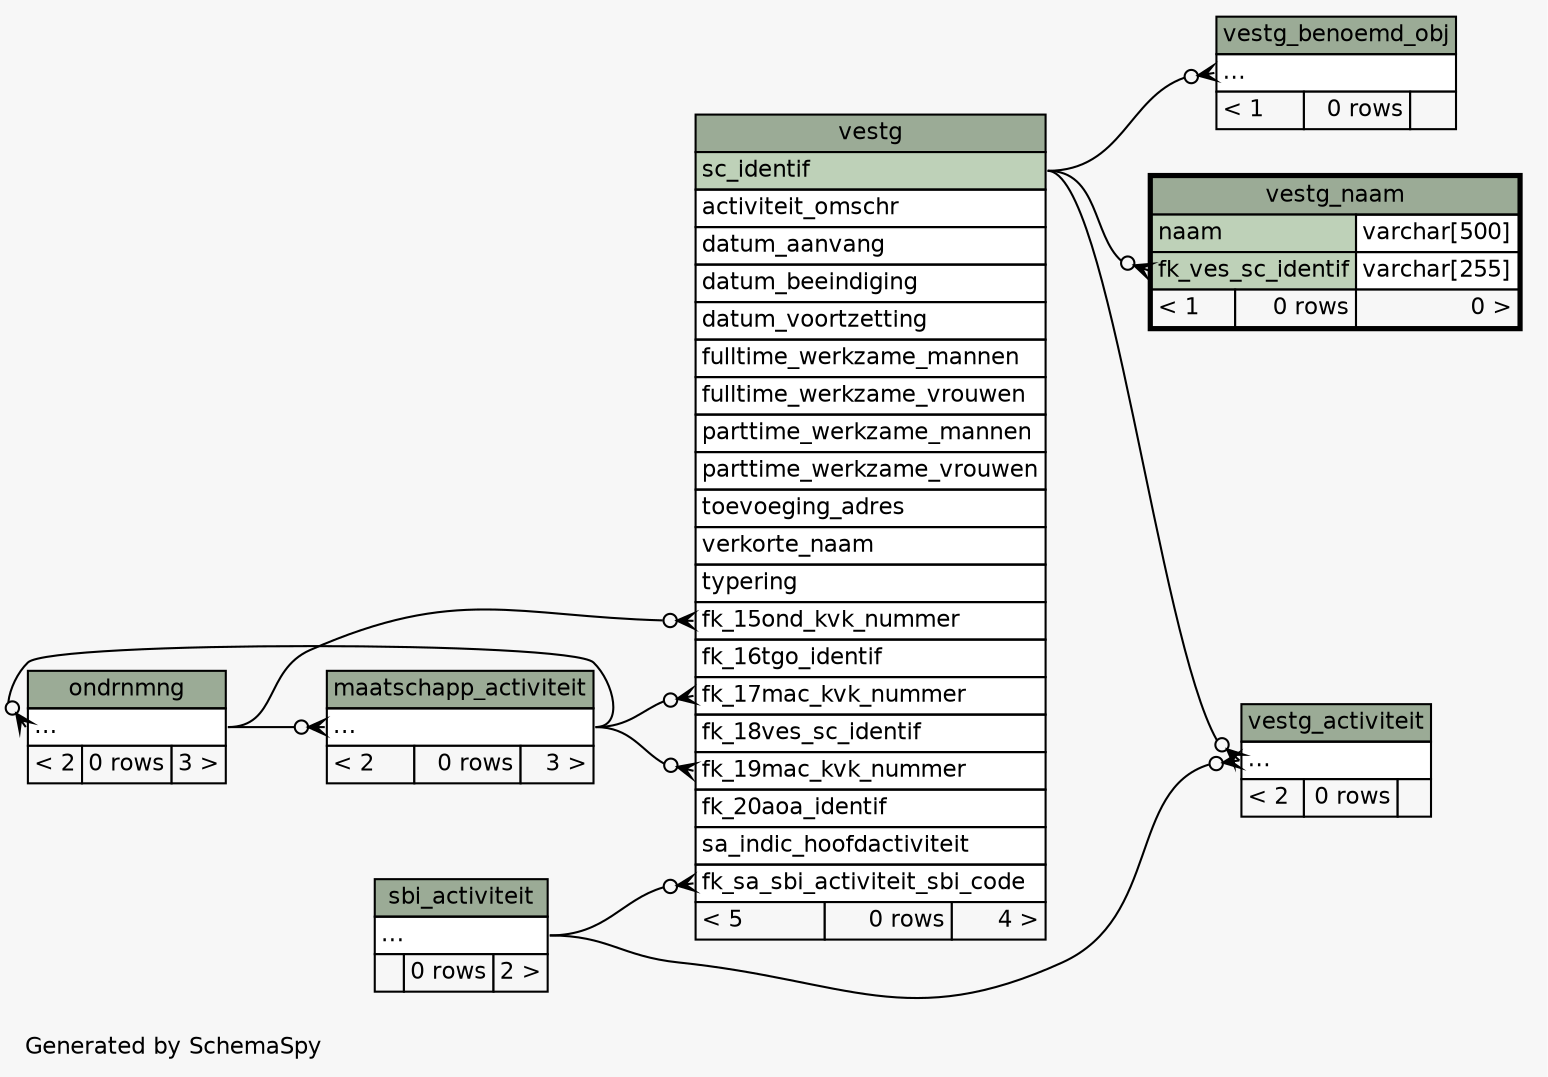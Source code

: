// dot 2.40.1 on Linux 4.18.0-13-generic
// SchemaSpy rev Unknown
digraph "twoDegreesRelationshipsDiagram" {
  graph [
    rankdir="RL"
    bgcolor="#f7f7f7"
    label="\nGenerated by SchemaSpy"
    labeljust="l"
    nodesep="0.18"
    ranksep="0.46"
    fontname="Helvetica"
    fontsize="11"
  ];
  node [
    fontname="Helvetica"
    fontsize="11"
    shape="plaintext"
  ];
  edge [
    arrowsize="0.8"
  ];
  "maatschapp_activiteit":"elipses":w -> "ondrnmng":"elipses":e [arrowhead=none dir=back arrowtail=crowodot];
  "ondrnmng":"elipses":w -> "maatschapp_activiteit":"elipses":e [arrowhead=none dir=back arrowtail=crowodot];
  "vestg":"fk_15ond_kvk_nummer":w -> "ondrnmng":"elipses":e [arrowhead=none dir=back arrowtail=crowodot];
  "vestg":"fk_17mac_kvk_nummer":w -> "maatschapp_activiteit":"elipses":e [arrowhead=none dir=back arrowtail=crowodot];
  "vestg":"fk_19mac_kvk_nummer":w -> "maatschapp_activiteit":"elipses":e [arrowhead=none dir=back arrowtail=crowodot];
  "vestg":"fk_sa_sbi_activiteit_sbi_code":w -> "sbi_activiteit":"elipses":e [arrowhead=none dir=back arrowtail=crowodot];
  "vestg_activiteit":"elipses":w -> "sbi_activiteit":"elipses":e [arrowhead=none dir=back arrowtail=crowodot];
  "vestg_activiteit":"elipses":w -> "vestg":"sc_identif":e [arrowhead=none dir=back arrowtail=crowodot];
  "vestg_benoemd_obj":"elipses":w -> "vestg":"sc_identif":e [arrowhead=none dir=back arrowtail=crowodot];
  "vestg_naam":"fk_ves_sc_identif":w -> "vestg":"sc_identif":e [arrowhead=none dir=back arrowtail=crowodot];
  "maatschapp_activiteit" [
    label=<
    <TABLE BORDER="0" CELLBORDER="1" CELLSPACING="0" BGCOLOR="#ffffff">
      <TR><TD COLSPAN="3" BGCOLOR="#9bab96" ALIGN="CENTER">maatschapp_activiteit</TD></TR>
      <TR><TD PORT="elipses" COLSPAN="3" ALIGN="LEFT">...</TD></TR>
      <TR><TD ALIGN="LEFT" BGCOLOR="#f7f7f7">&lt; 2</TD><TD ALIGN="RIGHT" BGCOLOR="#f7f7f7">0 rows</TD><TD ALIGN="RIGHT" BGCOLOR="#f7f7f7">3 &gt;</TD></TR>
    </TABLE>>
    URL="maatschapp_activiteit.html"
    tooltip="maatschapp_activiteit"
  ];
  "ondrnmng" [
    label=<
    <TABLE BORDER="0" CELLBORDER="1" CELLSPACING="0" BGCOLOR="#ffffff">
      <TR><TD COLSPAN="3" BGCOLOR="#9bab96" ALIGN="CENTER">ondrnmng</TD></TR>
      <TR><TD PORT="elipses" COLSPAN="3" ALIGN="LEFT">...</TD></TR>
      <TR><TD ALIGN="LEFT" BGCOLOR="#f7f7f7">&lt; 2</TD><TD ALIGN="RIGHT" BGCOLOR="#f7f7f7">0 rows</TD><TD ALIGN="RIGHT" BGCOLOR="#f7f7f7">3 &gt;</TD></TR>
    </TABLE>>
    URL="ondrnmng.html"
    tooltip="ondrnmng"
  ];
  "sbi_activiteit" [
    label=<
    <TABLE BORDER="0" CELLBORDER="1" CELLSPACING="0" BGCOLOR="#ffffff">
      <TR><TD COLSPAN="3" BGCOLOR="#9bab96" ALIGN="CENTER">sbi_activiteit</TD></TR>
      <TR><TD PORT="elipses" COLSPAN="3" ALIGN="LEFT">...</TD></TR>
      <TR><TD ALIGN="LEFT" BGCOLOR="#f7f7f7">  </TD><TD ALIGN="RIGHT" BGCOLOR="#f7f7f7">0 rows</TD><TD ALIGN="RIGHT" BGCOLOR="#f7f7f7">2 &gt;</TD></TR>
    </TABLE>>
    URL="sbi_activiteit.html"
    tooltip="sbi_activiteit"
  ];
  "vestg" [
    label=<
    <TABLE BORDER="0" CELLBORDER="1" CELLSPACING="0" BGCOLOR="#ffffff">
      <TR><TD COLSPAN="3" BGCOLOR="#9bab96" ALIGN="CENTER">vestg</TD></TR>
      <TR><TD PORT="sc_identif" COLSPAN="3" BGCOLOR="#bed1b8" ALIGN="LEFT">sc_identif</TD></TR>
      <TR><TD PORT="activiteit_omschr" COLSPAN="3" ALIGN="LEFT">activiteit_omschr</TD></TR>
      <TR><TD PORT="datum_aanvang" COLSPAN="3" ALIGN="LEFT">datum_aanvang</TD></TR>
      <TR><TD PORT="datum_beeindiging" COLSPAN="3" ALIGN="LEFT">datum_beeindiging</TD></TR>
      <TR><TD PORT="datum_voortzetting" COLSPAN="3" ALIGN="LEFT">datum_voortzetting</TD></TR>
      <TR><TD PORT="fulltime_werkzame_mannen" COLSPAN="3" ALIGN="LEFT">fulltime_werkzame_mannen</TD></TR>
      <TR><TD PORT="fulltime_werkzame_vrouwen" COLSPAN="3" ALIGN="LEFT">fulltime_werkzame_vrouwen</TD></TR>
      <TR><TD PORT="parttime_werkzame_mannen" COLSPAN="3" ALIGN="LEFT">parttime_werkzame_mannen</TD></TR>
      <TR><TD PORT="parttime_werkzame_vrouwen" COLSPAN="3" ALIGN="LEFT">parttime_werkzame_vrouwen</TD></TR>
      <TR><TD PORT="toevoeging_adres" COLSPAN="3" ALIGN="LEFT">toevoeging_adres</TD></TR>
      <TR><TD PORT="verkorte_naam" COLSPAN="3" ALIGN="LEFT">verkorte_naam</TD></TR>
      <TR><TD PORT="typering" COLSPAN="3" ALIGN="LEFT">typering</TD></TR>
      <TR><TD PORT="fk_15ond_kvk_nummer" COLSPAN="3" ALIGN="LEFT">fk_15ond_kvk_nummer</TD></TR>
      <TR><TD PORT="fk_16tgo_identif" COLSPAN="3" ALIGN="LEFT">fk_16tgo_identif</TD></TR>
      <TR><TD PORT="fk_17mac_kvk_nummer" COLSPAN="3" ALIGN="LEFT">fk_17mac_kvk_nummer</TD></TR>
      <TR><TD PORT="fk_18ves_sc_identif" COLSPAN="3" ALIGN="LEFT">fk_18ves_sc_identif</TD></TR>
      <TR><TD PORT="fk_19mac_kvk_nummer" COLSPAN="3" ALIGN="LEFT">fk_19mac_kvk_nummer</TD></TR>
      <TR><TD PORT="fk_20aoa_identif" COLSPAN="3" ALIGN="LEFT">fk_20aoa_identif</TD></TR>
      <TR><TD PORT="sa_indic_hoofdactiviteit" COLSPAN="3" ALIGN="LEFT">sa_indic_hoofdactiviteit</TD></TR>
      <TR><TD PORT="fk_sa_sbi_activiteit_sbi_code" COLSPAN="3" ALIGN="LEFT">fk_sa_sbi_activiteit_sbi_code</TD></TR>
      <TR><TD ALIGN="LEFT" BGCOLOR="#f7f7f7">&lt; 5</TD><TD ALIGN="RIGHT" BGCOLOR="#f7f7f7">0 rows</TD><TD ALIGN="RIGHT" BGCOLOR="#f7f7f7">4 &gt;</TD></TR>
    </TABLE>>
    URL="vestg.html"
    tooltip="vestg"
  ];
  "vestg_activiteit" [
    label=<
    <TABLE BORDER="0" CELLBORDER="1" CELLSPACING="0" BGCOLOR="#ffffff">
      <TR><TD COLSPAN="3" BGCOLOR="#9bab96" ALIGN="CENTER">vestg_activiteit</TD></TR>
      <TR><TD PORT="elipses" COLSPAN="3" ALIGN="LEFT">...</TD></TR>
      <TR><TD ALIGN="LEFT" BGCOLOR="#f7f7f7">&lt; 2</TD><TD ALIGN="RIGHT" BGCOLOR="#f7f7f7">0 rows</TD><TD ALIGN="RIGHT" BGCOLOR="#f7f7f7">  </TD></TR>
    </TABLE>>
    URL="vestg_activiteit.html"
    tooltip="vestg_activiteit"
  ];
  "vestg_benoemd_obj" [
    label=<
    <TABLE BORDER="0" CELLBORDER="1" CELLSPACING="0" BGCOLOR="#ffffff">
      <TR><TD COLSPAN="3" BGCOLOR="#9bab96" ALIGN="CENTER">vestg_benoemd_obj</TD></TR>
      <TR><TD PORT="elipses" COLSPAN="3" ALIGN="LEFT">...</TD></TR>
      <TR><TD ALIGN="LEFT" BGCOLOR="#f7f7f7">&lt; 1</TD><TD ALIGN="RIGHT" BGCOLOR="#f7f7f7">0 rows</TD><TD ALIGN="RIGHT" BGCOLOR="#f7f7f7">  </TD></TR>
    </TABLE>>
    URL="vestg_benoemd_obj.html"
    tooltip="vestg_benoemd_obj"
  ];
  "vestg_naam" [
    label=<
    <TABLE BORDER="2" CELLBORDER="1" CELLSPACING="0" BGCOLOR="#ffffff">
      <TR><TD COLSPAN="3" BGCOLOR="#9bab96" ALIGN="CENTER">vestg_naam</TD></TR>
      <TR><TD PORT="naam" COLSPAN="2" BGCOLOR="#bed1b8" ALIGN="LEFT">naam</TD><TD PORT="naam.type" ALIGN="LEFT">varchar[500]</TD></TR>
      <TR><TD PORT="fk_ves_sc_identif" COLSPAN="2" BGCOLOR="#bed1b8" ALIGN="LEFT">fk_ves_sc_identif</TD><TD PORT="fk_ves_sc_identif.type" ALIGN="LEFT">varchar[255]</TD></TR>
      <TR><TD ALIGN="LEFT" BGCOLOR="#f7f7f7">&lt; 1</TD><TD ALIGN="RIGHT" BGCOLOR="#f7f7f7">0 rows</TD><TD ALIGN="RIGHT" BGCOLOR="#f7f7f7">0 &gt;</TD></TR>
    </TABLE>>
    URL="vestg_naam.html"
    tooltip="vestg_naam"
  ];
}
